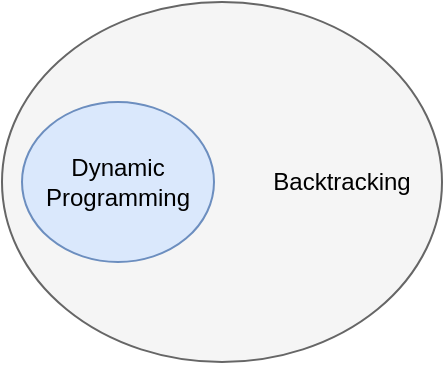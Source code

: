 <mxfile version="14.5.3" type="device"><diagram id="jPg-ndtLxeBAQOGPtJgU" name="Page-1"><mxGraphModel dx="981" dy="526" grid="1" gridSize="10" guides="1" tooltips="1" connect="1" arrows="1" fold="1" page="1" pageScale="1" pageWidth="827" pageHeight="1169" math="0" shadow="0"><root><mxCell id="0"/><mxCell id="1" parent="0"/><mxCell id="62dTBeCy5GVCbPPto8zR-2" value="" style="ellipse;whiteSpace=wrap;html=1;fillColor=#f5f5f5;strokeColor=#666666;fontColor=#333333;" vertex="1" parent="1"><mxGeometry x="150" y="50" width="220" height="180" as="geometry"/></mxCell><mxCell id="62dTBeCy5GVCbPPto8zR-1" value="Dynamic Programming" style="ellipse;whiteSpace=wrap;html=1;fillColor=#dae8fc;strokeColor=#6c8ebf;" vertex="1" parent="1"><mxGeometry x="160" y="100" width="96" height="80" as="geometry"/></mxCell><mxCell id="62dTBeCy5GVCbPPto8zR-3" value="Backtracking" style="text;html=1;strokeColor=none;fillColor=none;align=center;verticalAlign=middle;whiteSpace=wrap;rounded=0;" vertex="1" parent="1"><mxGeometry x="280" y="130" width="80" height="20" as="geometry"/></mxCell></root></mxGraphModel></diagram></mxfile>